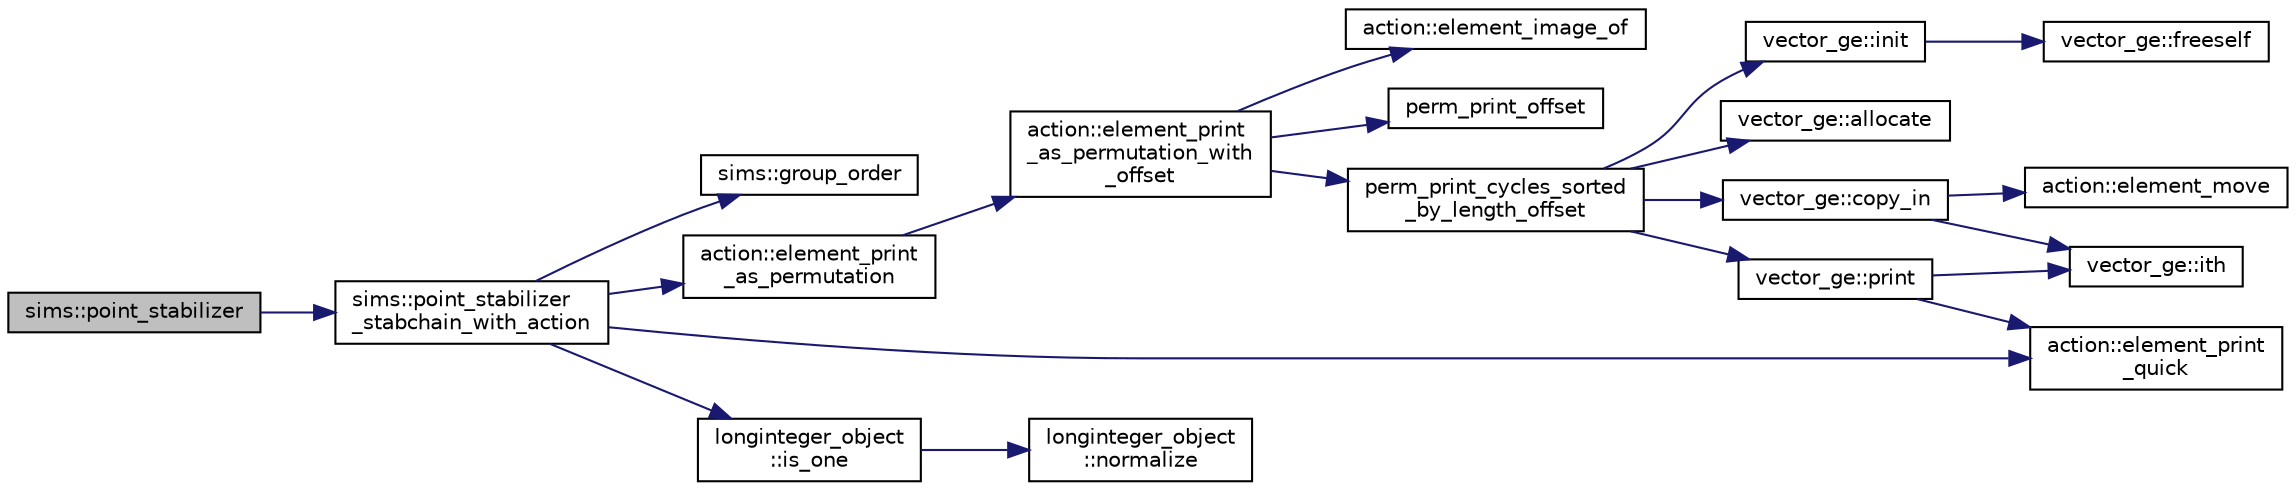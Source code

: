 digraph "sims::point_stabilizer"
{
  edge [fontname="Helvetica",fontsize="10",labelfontname="Helvetica",labelfontsize="10"];
  node [fontname="Helvetica",fontsize="10",shape=record];
  rankdir="LR";
  Node8016 [label="sims::point_stabilizer",height=0.2,width=0.4,color="black", fillcolor="grey75", style="filled", fontcolor="black"];
  Node8016 -> Node8017 [color="midnightblue",fontsize="10",style="solid",fontname="Helvetica"];
  Node8017 [label="sims::point_stabilizer\l_stabchain_with_action",height=0.2,width=0.4,color="black", fillcolor="white", style="filled",URL="$d9/df3/classsims.html#a3ab0527c4d7d0647f8f442f3cfb4c1be"];
  Node8017 -> Node8018 [color="midnightblue",fontsize="10",style="solid",fontname="Helvetica"];
  Node8018 [label="sims::group_order",height=0.2,width=0.4,color="black", fillcolor="white", style="filled",URL="$d9/df3/classsims.html#aa442445175656570fa35febbe790efad"];
  Node8017 -> Node8019 [color="midnightblue",fontsize="10",style="solid",fontname="Helvetica"];
  Node8019 [label="action::element_print\l_as_permutation",height=0.2,width=0.4,color="black", fillcolor="white", style="filled",URL="$d2/d86/classaction.html#a2975618a8203187b688a67c947150bb8"];
  Node8019 -> Node8020 [color="midnightblue",fontsize="10",style="solid",fontname="Helvetica"];
  Node8020 [label="action::element_print\l_as_permutation_with\l_offset",height=0.2,width=0.4,color="black", fillcolor="white", style="filled",URL="$d2/d86/classaction.html#addd61d869434abaad431124a6d858396"];
  Node8020 -> Node8021 [color="midnightblue",fontsize="10",style="solid",fontname="Helvetica"];
  Node8021 [label="action::element_image_of",height=0.2,width=0.4,color="black", fillcolor="white", style="filled",URL="$d2/d86/classaction.html#ae09559d4537a048fc860f8a74a31393d"];
  Node8020 -> Node8022 [color="midnightblue",fontsize="10",style="solid",fontname="Helvetica"];
  Node8022 [label="perm_print_offset",height=0.2,width=0.4,color="black", fillcolor="white", style="filled",URL="$d2/d7c/combinatorics_8_c.html#ab87deef2ba9e4d2ce386a19eeaffecf3"];
  Node8020 -> Node8023 [color="midnightblue",fontsize="10",style="solid",fontname="Helvetica"];
  Node8023 [label="perm_print_cycles_sorted\l_by_length_offset",height=0.2,width=0.4,color="black", fillcolor="white", style="filled",URL="$d5/d90/action__global_8_c.html#a9d1f2e34879c04dbc45d08984a8066e3"];
  Node8023 -> Node8024 [color="midnightblue",fontsize="10",style="solid",fontname="Helvetica"];
  Node8024 [label="vector_ge::init",height=0.2,width=0.4,color="black", fillcolor="white", style="filled",URL="$d4/d6e/classvector__ge.html#afe1d6befd1f1501e6be34afbaa9d30a8"];
  Node8024 -> Node8025 [color="midnightblue",fontsize="10",style="solid",fontname="Helvetica"];
  Node8025 [label="vector_ge::freeself",height=0.2,width=0.4,color="black", fillcolor="white", style="filled",URL="$d4/d6e/classvector__ge.html#aa002e4b715cc73a9b8b367d29700b452"];
  Node8023 -> Node8026 [color="midnightblue",fontsize="10",style="solid",fontname="Helvetica"];
  Node8026 [label="vector_ge::allocate",height=0.2,width=0.4,color="black", fillcolor="white", style="filled",URL="$d4/d6e/classvector__ge.html#a35b062a9201b30f0a87bf87702d243ae"];
  Node8023 -> Node8027 [color="midnightblue",fontsize="10",style="solid",fontname="Helvetica"];
  Node8027 [label="vector_ge::copy_in",height=0.2,width=0.4,color="black", fillcolor="white", style="filled",URL="$d4/d6e/classvector__ge.html#ad02ebf2d4e8bbf095685aea921999145"];
  Node8027 -> Node8028 [color="midnightblue",fontsize="10",style="solid",fontname="Helvetica"];
  Node8028 [label="vector_ge::ith",height=0.2,width=0.4,color="black", fillcolor="white", style="filled",URL="$d4/d6e/classvector__ge.html#a1ff002e8b746a9beb119d57dcd4a15ff"];
  Node8027 -> Node8029 [color="midnightblue",fontsize="10",style="solid",fontname="Helvetica"];
  Node8029 [label="action::element_move",height=0.2,width=0.4,color="black", fillcolor="white", style="filled",URL="$d2/d86/classaction.html#a550947491bbb534d3d7951f50198a874"];
  Node8023 -> Node8030 [color="midnightblue",fontsize="10",style="solid",fontname="Helvetica"];
  Node8030 [label="vector_ge::print",height=0.2,width=0.4,color="black", fillcolor="white", style="filled",URL="$d4/d6e/classvector__ge.html#a0d260cce035c20b32d7989c50670aa8a"];
  Node8030 -> Node8031 [color="midnightblue",fontsize="10",style="solid",fontname="Helvetica"];
  Node8031 [label="action::element_print\l_quick",height=0.2,width=0.4,color="black", fillcolor="white", style="filled",URL="$d2/d86/classaction.html#a4844680cf6750396f76494a28655265b"];
  Node8030 -> Node8028 [color="midnightblue",fontsize="10",style="solid",fontname="Helvetica"];
  Node8017 -> Node8032 [color="midnightblue",fontsize="10",style="solid",fontname="Helvetica"];
  Node8032 [label="longinteger_object\l::is_one",height=0.2,width=0.4,color="black", fillcolor="white", style="filled",URL="$dd/d7e/classlonginteger__object.html#adeab597c8bb66f36eb085f046d1df656"];
  Node8032 -> Node8033 [color="midnightblue",fontsize="10",style="solid",fontname="Helvetica"];
  Node8033 [label="longinteger_object\l::normalize",height=0.2,width=0.4,color="black", fillcolor="white", style="filled",URL="$dd/d7e/classlonginteger__object.html#ae27040d862a5624e98fc9582daa889ee"];
  Node8017 -> Node8031 [color="midnightblue",fontsize="10",style="solid",fontname="Helvetica"];
}
